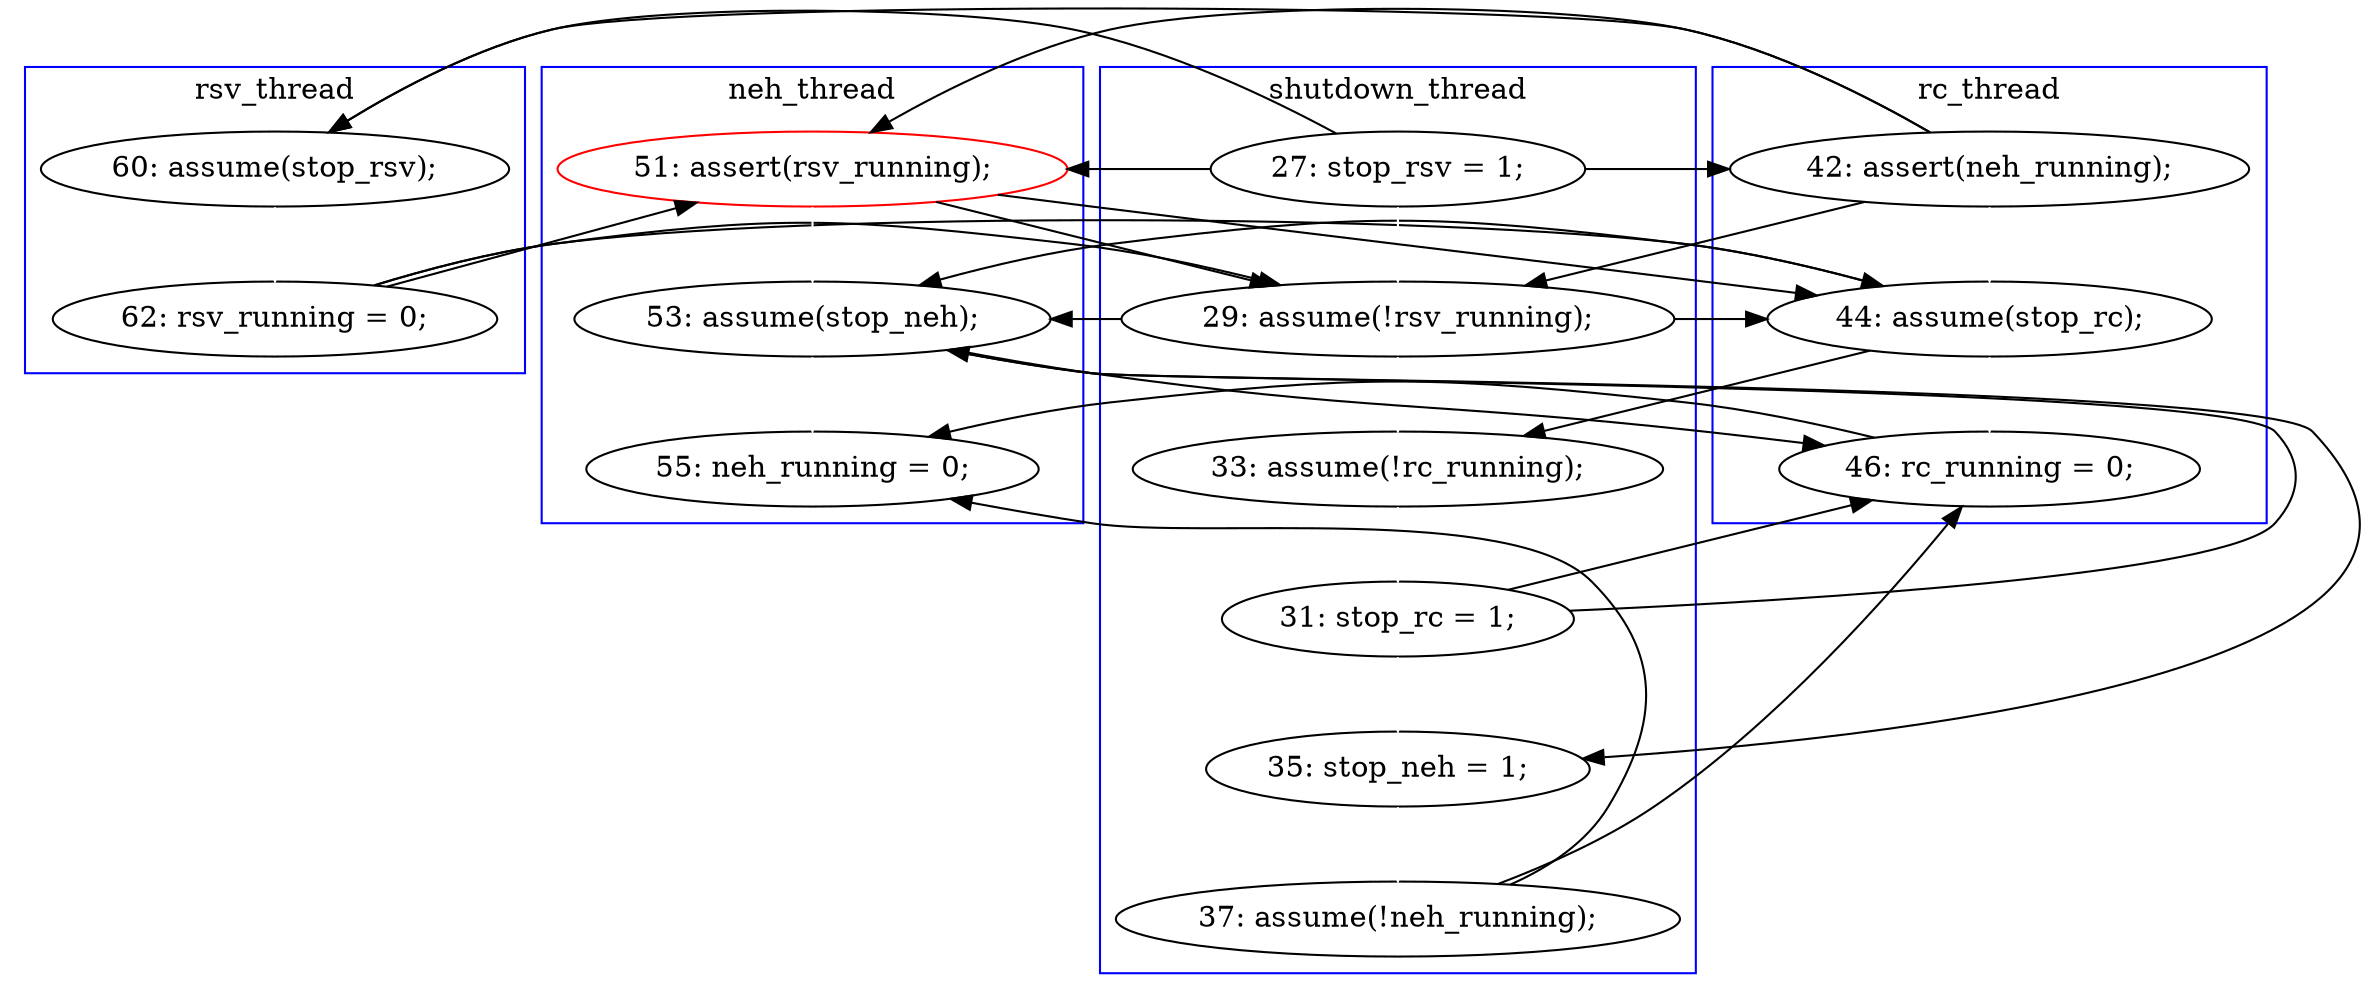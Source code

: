 digraph Counterexample {
	19 -> 22 [color = black, style = solid, constraint = false]
	14 -> 24 [color = white, style = solid]
	26 -> 28 [color = white, style = solid]
	18 -> 19 [color = white, style = solid]
	27 -> 30 [color = black, style = solid, constraint = false]
	14 -> 22 [color = black, style = solid, constraint = false]
	13 -> 18 [color = black, style = solid, constraint = false]
	14 -> 18 [color = black, style = solid, constraint = false]
	22 -> 24 [color = black, style = solid, constraint = false]
	25 -> 26 [color = white, style = solid]
	13 -> 14 [color = black, style = solid, constraint = false]
	24 -> 27 [color = black, style = solid, constraint = false]
	13 -> 20 [color = black, style = solid, constraint = false]
	24 -> 25 [color = black, style = solid, constraint = false]
	27 -> 28 [color = black, style = solid, constraint = false]
	19 -> 20 [color = black, style = solid, constraint = false]
	14 -> 20 [color = black, style = solid, constraint = false]
	20 -> 27 [color = white, style = solid]
	24 -> 30 [color = white, style = solid]
	29 -> 34 [color = black, style = solid, constraint = false]
	28 -> 29 [color = white, style = solid]
	27 -> 34 [color = white, style = solid]
	22 -> 25 [color = white, style = solid]
	20 -> 24 [color = black, style = solid, constraint = false]
	20 -> 22 [color = black, style = solid, constraint = false]
	30 -> 34 [color = black, style = solid, constraint = false]
	26 -> 27 [color = black, style = solid, constraint = false]
	29 -> 30 [color = black, style = solid, constraint = false]
	19 -> 24 [color = black, style = solid, constraint = false]
	26 -> 30 [color = black, style = solid, constraint = false]
	13 -> 22 [color = white, style = solid]
	22 -> 27 [color = black, style = solid, constraint = false]
	subgraph cluster2 {
		label = rc_thread
		color = blue
		30  [label = "46: rc_running = 0;"]
		14  [label = "42: assert(neh_running);"]
		24  [label = "44: assume(stop_rc);"]
	}
	subgraph cluster3 {
		label = neh_thread
		color = blue
		20  [label = "51: assert(rsv_running);", color = red]
		34  [label = "55: neh_running = 0;"]
		27  [label = "53: assume(stop_neh);"]
	}
	subgraph cluster1 {
		label = shutdown_thread
		color = blue
		26  [label = "31: stop_rc = 1;"]
		13  [label = "27: stop_rsv = 1;"]
		28  [label = "35: stop_neh = 1;"]
		22  [label = "29: assume(!rsv_running);"]
		29  [label = "37: assume(!neh_running);"]
		25  [label = "33: assume(!rc_running);"]
	}
	subgraph cluster4 {
		label = rsv_thread
		color = blue
		18  [label = "60: assume(stop_rsv);"]
		19  [label = "62: rsv_running = 0;"]
	}
}